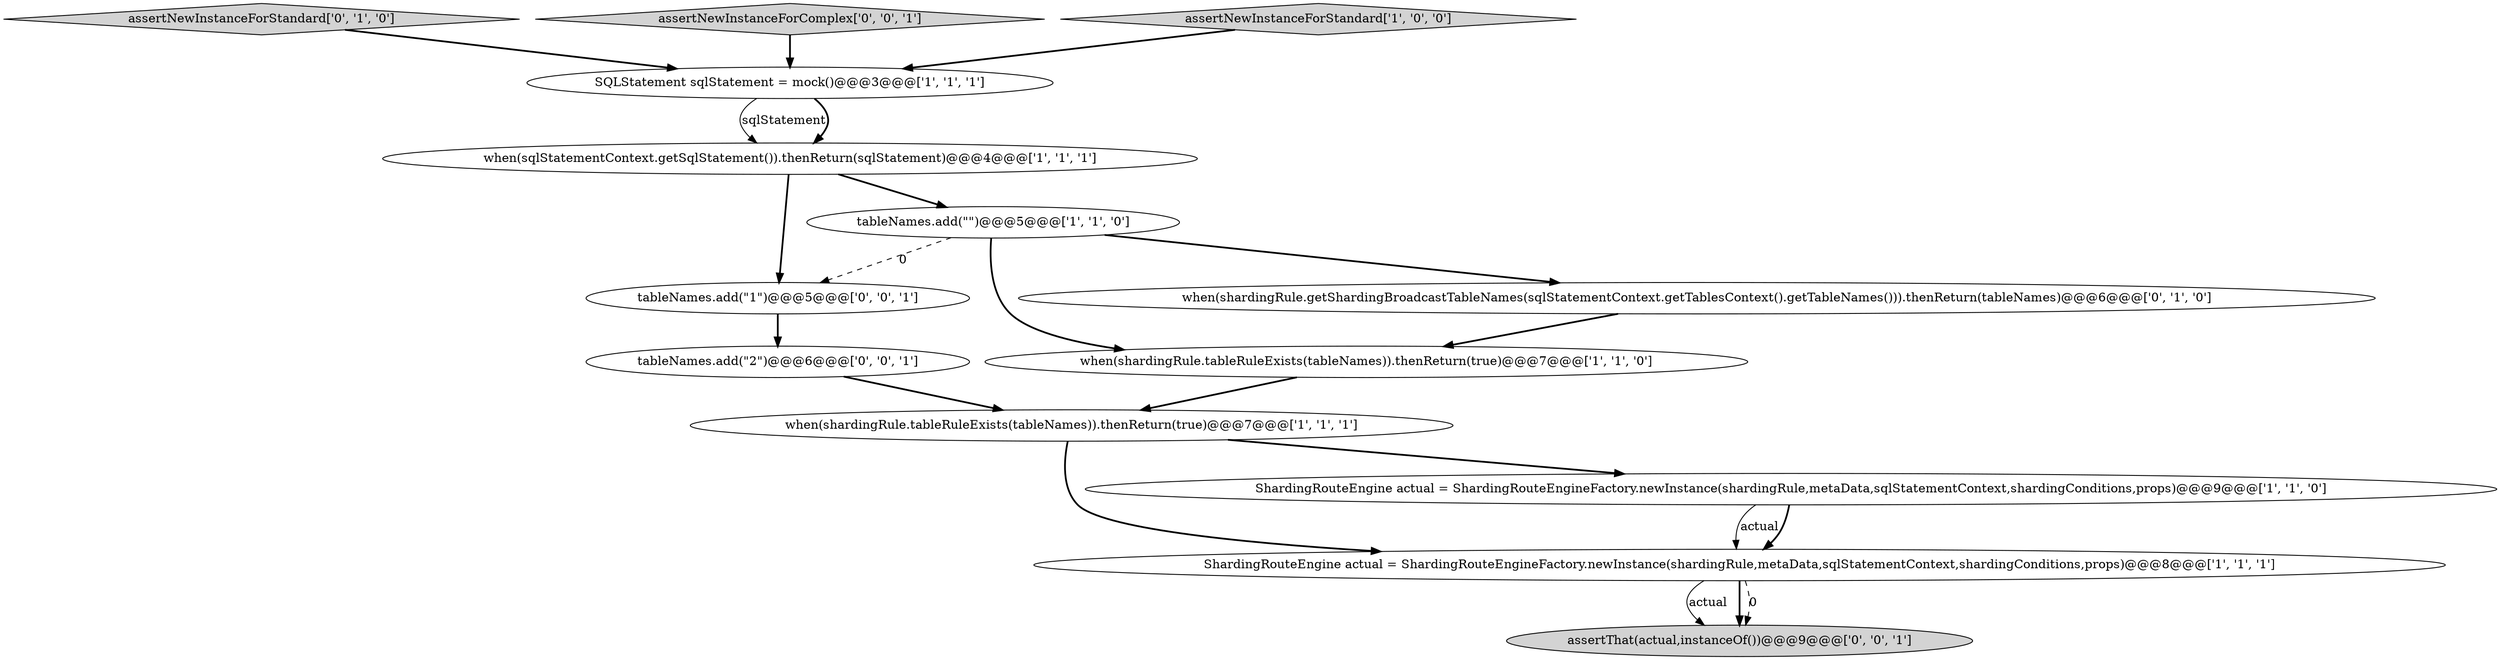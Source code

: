 digraph {
13 [style = filled, label = "tableNames.add(\"1\")@@@5@@@['0', '0', '1']", fillcolor = white, shape = ellipse image = "AAA0AAABBB3BBB"];
1 [style = filled, label = "when(shardingRule.tableRuleExists(tableNames)).thenReturn(true)@@@7@@@['1', '1', '0']", fillcolor = white, shape = ellipse image = "AAA0AAABBB1BBB"];
2 [style = filled, label = "ShardingRouteEngine actual = ShardingRouteEngineFactory.newInstance(shardingRule,metaData,sqlStatementContext,shardingConditions,props)@@@8@@@['1', '1', '1']", fillcolor = white, shape = ellipse image = "AAA0AAABBB1BBB"];
9 [style = filled, label = "when(shardingRule.getShardingBroadcastTableNames(sqlStatementContext.getTablesContext().getTableNames())).thenReturn(tableNames)@@@6@@@['0', '1', '0']", fillcolor = white, shape = ellipse image = "AAA1AAABBB2BBB"];
12 [style = filled, label = "assertThat(actual,instanceOf())@@@9@@@['0', '0', '1']", fillcolor = lightgray, shape = ellipse image = "AAA0AAABBB3BBB"];
8 [style = filled, label = "assertNewInstanceForStandard['0', '1', '0']", fillcolor = lightgray, shape = diamond image = "AAA0AAABBB2BBB"];
10 [style = filled, label = "assertNewInstanceForComplex['0', '0', '1']", fillcolor = lightgray, shape = diamond image = "AAA0AAABBB3BBB"];
7 [style = filled, label = "ShardingRouteEngine actual = ShardingRouteEngineFactory.newInstance(shardingRule,metaData,sqlStatementContext,shardingConditions,props)@@@9@@@['1', '1', '0']", fillcolor = white, shape = ellipse image = "AAA0AAABBB1BBB"];
11 [style = filled, label = "tableNames.add(\"2\")@@@6@@@['0', '0', '1']", fillcolor = white, shape = ellipse image = "AAA0AAABBB3BBB"];
4 [style = filled, label = "when(sqlStatementContext.getSqlStatement()).thenReturn(sqlStatement)@@@4@@@['1', '1', '1']", fillcolor = white, shape = ellipse image = "AAA0AAABBB1BBB"];
3 [style = filled, label = "SQLStatement sqlStatement = mock()@@@3@@@['1', '1', '1']", fillcolor = white, shape = ellipse image = "AAA0AAABBB1BBB"];
0 [style = filled, label = "when(shardingRule.tableRuleExists(tableNames)).thenReturn(true)@@@7@@@['1', '1', '1']", fillcolor = white, shape = ellipse image = "AAA0AAABBB1BBB"];
5 [style = filled, label = "assertNewInstanceForStandard['1', '0', '0']", fillcolor = lightgray, shape = diamond image = "AAA0AAABBB1BBB"];
6 [style = filled, label = "tableNames.add(\"\")@@@5@@@['1', '1', '0']", fillcolor = white, shape = ellipse image = "AAA0AAABBB1BBB"];
4->6 [style = bold, label=""];
7->2 [style = solid, label="actual"];
2->12 [style = solid, label="actual"];
3->4 [style = solid, label="sqlStatement"];
0->7 [style = bold, label=""];
11->0 [style = bold, label=""];
6->13 [style = dashed, label="0"];
10->3 [style = bold, label=""];
8->3 [style = bold, label=""];
6->9 [style = bold, label=""];
13->11 [style = bold, label=""];
4->13 [style = bold, label=""];
5->3 [style = bold, label=""];
0->2 [style = bold, label=""];
9->1 [style = bold, label=""];
6->1 [style = bold, label=""];
3->4 [style = bold, label=""];
2->12 [style = bold, label=""];
2->12 [style = dashed, label="0"];
1->0 [style = bold, label=""];
7->2 [style = bold, label=""];
}
